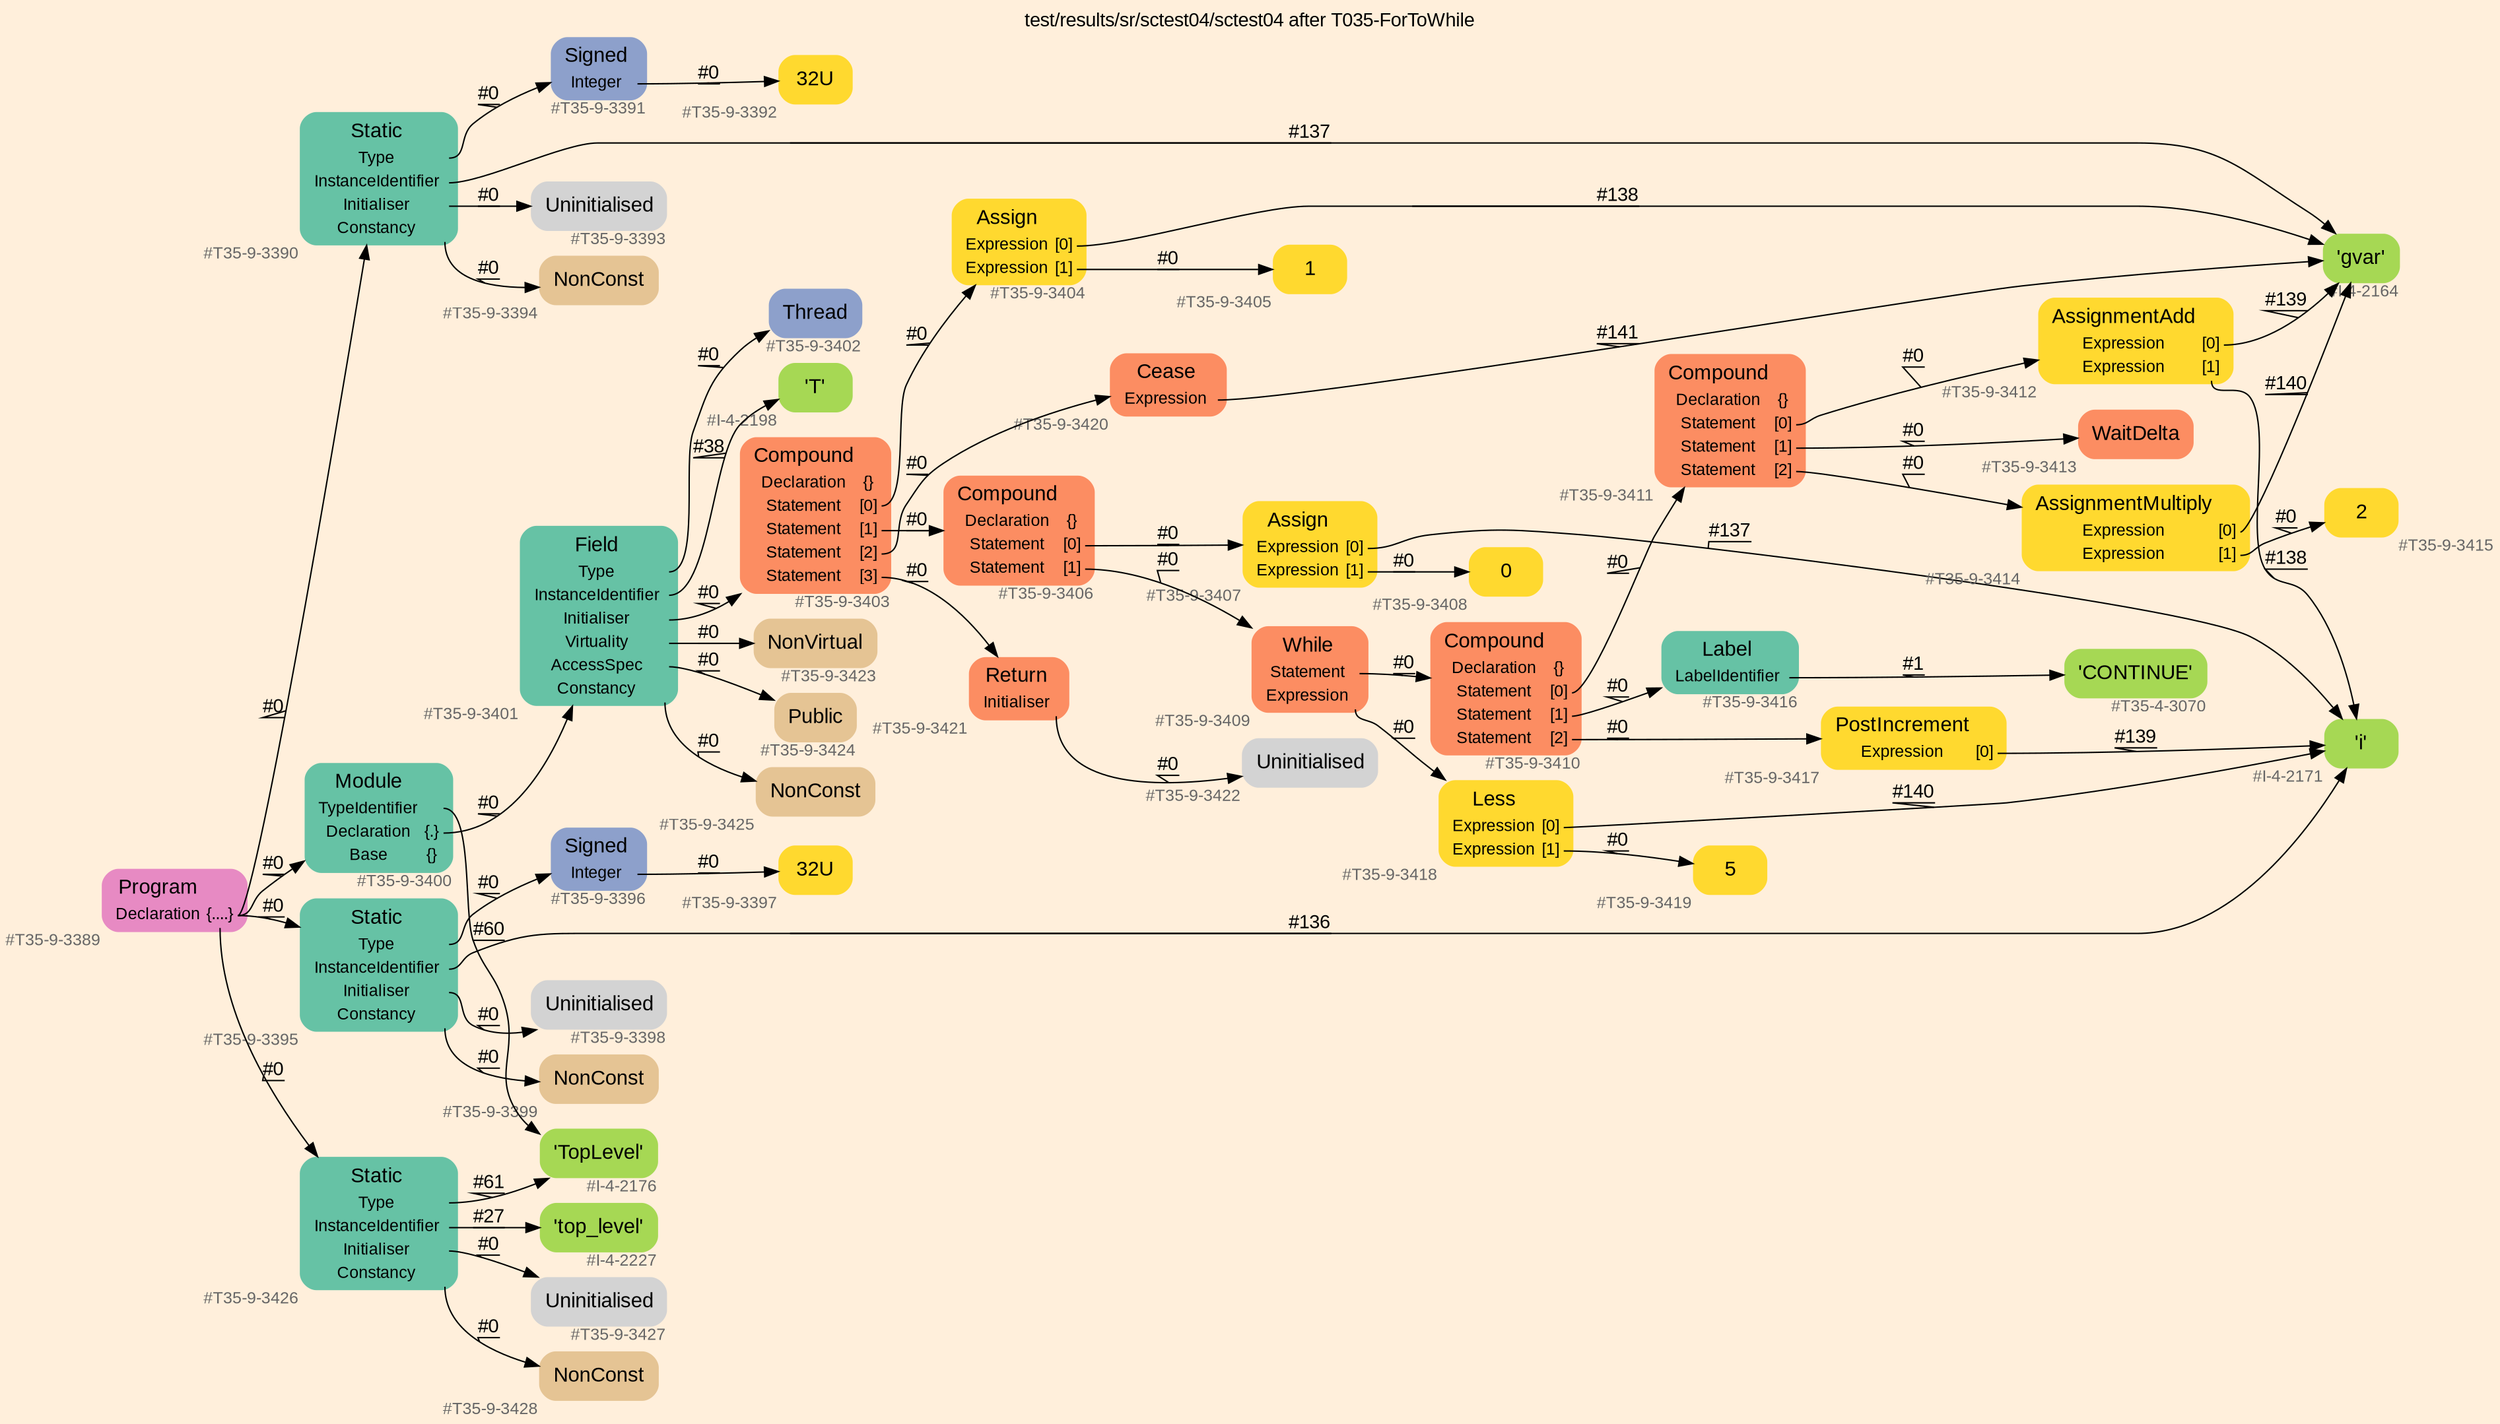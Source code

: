 digraph "test/results/sr/sctest04/sctest04 after T035-ForToWhile" {
label = "test/results/sr/sctest04/sctest04 after T035-ForToWhile"
labelloc = t
graph [
    rankdir = "LR"
    ranksep = 0.3
    bgcolor = antiquewhite1
    color = black
    fontcolor = black
    fontname = "Arial"
];
node [
    fontname = "Arial"
];
edge [
    fontname = "Arial"
];

// -------------------- node figure --------------------
// -------- block #T35-9-3389 ----------
"#T35-9-3389" [
    fillcolor = "/set28/4"
    xlabel = "#T35-9-3389"
    fontsize = "12"
    fontcolor = grey40
    shape = "plaintext"
    label = <<TABLE BORDER="0" CELLBORDER="0" CELLSPACING="0">
     <TR><TD><FONT COLOR="black" POINT-SIZE="15">Program</FONT></TD></TR>
     <TR><TD><FONT COLOR="black" POINT-SIZE="12">Declaration</FONT></TD><TD PORT="port0"><FONT COLOR="black" POINT-SIZE="12">{....}</FONT></TD></TR>
    </TABLE>>
    style = "rounded,filled"
];

// -------- block #T35-9-3390 ----------
"#T35-9-3390" [
    fillcolor = "/set28/1"
    xlabel = "#T35-9-3390"
    fontsize = "12"
    fontcolor = grey40
    shape = "plaintext"
    label = <<TABLE BORDER="0" CELLBORDER="0" CELLSPACING="0">
     <TR><TD><FONT COLOR="black" POINT-SIZE="15">Static</FONT></TD></TR>
     <TR><TD><FONT COLOR="black" POINT-SIZE="12">Type</FONT></TD><TD PORT="port0"></TD></TR>
     <TR><TD><FONT COLOR="black" POINT-SIZE="12">InstanceIdentifier</FONT></TD><TD PORT="port1"></TD></TR>
     <TR><TD><FONT COLOR="black" POINT-SIZE="12">Initialiser</FONT></TD><TD PORT="port2"></TD></TR>
     <TR><TD><FONT COLOR="black" POINT-SIZE="12">Constancy</FONT></TD><TD PORT="port3"></TD></TR>
    </TABLE>>
    style = "rounded,filled"
];

// -------- block #T35-9-3391 ----------
"#T35-9-3391" [
    fillcolor = "/set28/3"
    xlabel = "#T35-9-3391"
    fontsize = "12"
    fontcolor = grey40
    shape = "plaintext"
    label = <<TABLE BORDER="0" CELLBORDER="0" CELLSPACING="0">
     <TR><TD><FONT COLOR="black" POINT-SIZE="15">Signed</FONT></TD></TR>
     <TR><TD><FONT COLOR="black" POINT-SIZE="12">Integer</FONT></TD><TD PORT="port0"></TD></TR>
    </TABLE>>
    style = "rounded,filled"
];

// -------- block #T35-9-3392 ----------
"#T35-9-3392" [
    fillcolor = "/set28/6"
    xlabel = "#T35-9-3392"
    fontsize = "12"
    fontcolor = grey40
    shape = "plaintext"
    label = <<TABLE BORDER="0" CELLBORDER="0" CELLSPACING="0">
     <TR><TD><FONT COLOR="black" POINT-SIZE="15">32U</FONT></TD></TR>
    </TABLE>>
    style = "rounded,filled"
];

// -------- block #I-4-2164 ----------
"#I-4-2164" [
    fillcolor = "/set28/5"
    xlabel = "#I-4-2164"
    fontsize = "12"
    fontcolor = grey40
    shape = "plaintext"
    label = <<TABLE BORDER="0" CELLBORDER="0" CELLSPACING="0">
     <TR><TD><FONT COLOR="black" POINT-SIZE="15">'gvar'</FONT></TD></TR>
    </TABLE>>
    style = "rounded,filled"
];

// -------- block #T35-9-3393 ----------
"#T35-9-3393" [
    xlabel = "#T35-9-3393"
    fontsize = "12"
    fontcolor = grey40
    shape = "plaintext"
    label = <<TABLE BORDER="0" CELLBORDER="0" CELLSPACING="0">
     <TR><TD><FONT COLOR="black" POINT-SIZE="15">Uninitialised</FONT></TD></TR>
    </TABLE>>
    style = "rounded,filled"
];

// -------- block #T35-9-3394 ----------
"#T35-9-3394" [
    fillcolor = "/set28/7"
    xlabel = "#T35-9-3394"
    fontsize = "12"
    fontcolor = grey40
    shape = "plaintext"
    label = <<TABLE BORDER="0" CELLBORDER="0" CELLSPACING="0">
     <TR><TD><FONT COLOR="black" POINT-SIZE="15">NonConst</FONT></TD></TR>
    </TABLE>>
    style = "rounded,filled"
];

// -------- block #T35-9-3395 ----------
"#T35-9-3395" [
    fillcolor = "/set28/1"
    xlabel = "#T35-9-3395"
    fontsize = "12"
    fontcolor = grey40
    shape = "plaintext"
    label = <<TABLE BORDER="0" CELLBORDER="0" CELLSPACING="0">
     <TR><TD><FONT COLOR="black" POINT-SIZE="15">Static</FONT></TD></TR>
     <TR><TD><FONT COLOR="black" POINT-SIZE="12">Type</FONT></TD><TD PORT="port0"></TD></TR>
     <TR><TD><FONT COLOR="black" POINT-SIZE="12">InstanceIdentifier</FONT></TD><TD PORT="port1"></TD></TR>
     <TR><TD><FONT COLOR="black" POINT-SIZE="12">Initialiser</FONT></TD><TD PORT="port2"></TD></TR>
     <TR><TD><FONT COLOR="black" POINT-SIZE="12">Constancy</FONT></TD><TD PORT="port3"></TD></TR>
    </TABLE>>
    style = "rounded,filled"
];

// -------- block #T35-9-3396 ----------
"#T35-9-3396" [
    fillcolor = "/set28/3"
    xlabel = "#T35-9-3396"
    fontsize = "12"
    fontcolor = grey40
    shape = "plaintext"
    label = <<TABLE BORDER="0" CELLBORDER="0" CELLSPACING="0">
     <TR><TD><FONT COLOR="black" POINT-SIZE="15">Signed</FONT></TD></TR>
     <TR><TD><FONT COLOR="black" POINT-SIZE="12">Integer</FONT></TD><TD PORT="port0"></TD></TR>
    </TABLE>>
    style = "rounded,filled"
];

// -------- block #T35-9-3397 ----------
"#T35-9-3397" [
    fillcolor = "/set28/6"
    xlabel = "#T35-9-3397"
    fontsize = "12"
    fontcolor = grey40
    shape = "plaintext"
    label = <<TABLE BORDER="0" CELLBORDER="0" CELLSPACING="0">
     <TR><TD><FONT COLOR="black" POINT-SIZE="15">32U</FONT></TD></TR>
    </TABLE>>
    style = "rounded,filled"
];

// -------- block #I-4-2171 ----------
"#I-4-2171" [
    fillcolor = "/set28/5"
    xlabel = "#I-4-2171"
    fontsize = "12"
    fontcolor = grey40
    shape = "plaintext"
    label = <<TABLE BORDER="0" CELLBORDER="0" CELLSPACING="0">
     <TR><TD><FONT COLOR="black" POINT-SIZE="15">'i'</FONT></TD></TR>
    </TABLE>>
    style = "rounded,filled"
];

// -------- block #T35-9-3398 ----------
"#T35-9-3398" [
    xlabel = "#T35-9-3398"
    fontsize = "12"
    fontcolor = grey40
    shape = "plaintext"
    label = <<TABLE BORDER="0" CELLBORDER="0" CELLSPACING="0">
     <TR><TD><FONT COLOR="black" POINT-SIZE="15">Uninitialised</FONT></TD></TR>
    </TABLE>>
    style = "rounded,filled"
];

// -------- block #T35-9-3399 ----------
"#T35-9-3399" [
    fillcolor = "/set28/7"
    xlabel = "#T35-9-3399"
    fontsize = "12"
    fontcolor = grey40
    shape = "plaintext"
    label = <<TABLE BORDER="0" CELLBORDER="0" CELLSPACING="0">
     <TR><TD><FONT COLOR="black" POINT-SIZE="15">NonConst</FONT></TD></TR>
    </TABLE>>
    style = "rounded,filled"
];

// -------- block #T35-9-3400 ----------
"#T35-9-3400" [
    fillcolor = "/set28/1"
    xlabel = "#T35-9-3400"
    fontsize = "12"
    fontcolor = grey40
    shape = "plaintext"
    label = <<TABLE BORDER="0" CELLBORDER="0" CELLSPACING="0">
     <TR><TD><FONT COLOR="black" POINT-SIZE="15">Module</FONT></TD></TR>
     <TR><TD><FONT COLOR="black" POINT-SIZE="12">TypeIdentifier</FONT></TD><TD PORT="port0"></TD></TR>
     <TR><TD><FONT COLOR="black" POINT-SIZE="12">Declaration</FONT></TD><TD PORT="port1"><FONT COLOR="black" POINT-SIZE="12">{.}</FONT></TD></TR>
     <TR><TD><FONT COLOR="black" POINT-SIZE="12">Base</FONT></TD><TD PORT="port2"><FONT COLOR="black" POINT-SIZE="12">{}</FONT></TD></TR>
    </TABLE>>
    style = "rounded,filled"
];

// -------- block #I-4-2176 ----------
"#I-4-2176" [
    fillcolor = "/set28/5"
    xlabel = "#I-4-2176"
    fontsize = "12"
    fontcolor = grey40
    shape = "plaintext"
    label = <<TABLE BORDER="0" CELLBORDER="0" CELLSPACING="0">
     <TR><TD><FONT COLOR="black" POINT-SIZE="15">'TopLevel'</FONT></TD></TR>
    </TABLE>>
    style = "rounded,filled"
];

// -------- block #T35-9-3401 ----------
"#T35-9-3401" [
    fillcolor = "/set28/1"
    xlabel = "#T35-9-3401"
    fontsize = "12"
    fontcolor = grey40
    shape = "plaintext"
    label = <<TABLE BORDER="0" CELLBORDER="0" CELLSPACING="0">
     <TR><TD><FONT COLOR="black" POINT-SIZE="15">Field</FONT></TD></TR>
     <TR><TD><FONT COLOR="black" POINT-SIZE="12">Type</FONT></TD><TD PORT="port0"></TD></TR>
     <TR><TD><FONT COLOR="black" POINT-SIZE="12">InstanceIdentifier</FONT></TD><TD PORT="port1"></TD></TR>
     <TR><TD><FONT COLOR="black" POINT-SIZE="12">Initialiser</FONT></TD><TD PORT="port2"></TD></TR>
     <TR><TD><FONT COLOR="black" POINT-SIZE="12">Virtuality</FONT></TD><TD PORT="port3"></TD></TR>
     <TR><TD><FONT COLOR="black" POINT-SIZE="12">AccessSpec</FONT></TD><TD PORT="port4"></TD></TR>
     <TR><TD><FONT COLOR="black" POINT-SIZE="12">Constancy</FONT></TD><TD PORT="port5"></TD></TR>
    </TABLE>>
    style = "rounded,filled"
];

// -------- block #T35-9-3402 ----------
"#T35-9-3402" [
    fillcolor = "/set28/3"
    xlabel = "#T35-9-3402"
    fontsize = "12"
    fontcolor = grey40
    shape = "plaintext"
    label = <<TABLE BORDER="0" CELLBORDER="0" CELLSPACING="0">
     <TR><TD><FONT COLOR="black" POINT-SIZE="15">Thread</FONT></TD></TR>
    </TABLE>>
    style = "rounded,filled"
];

// -------- block #I-4-2198 ----------
"#I-4-2198" [
    fillcolor = "/set28/5"
    xlabel = "#I-4-2198"
    fontsize = "12"
    fontcolor = grey40
    shape = "plaintext"
    label = <<TABLE BORDER="0" CELLBORDER="0" CELLSPACING="0">
     <TR><TD><FONT COLOR="black" POINT-SIZE="15">'T'</FONT></TD></TR>
    </TABLE>>
    style = "rounded,filled"
];

// -------- block #T35-9-3403 ----------
"#T35-9-3403" [
    fillcolor = "/set28/2"
    xlabel = "#T35-9-3403"
    fontsize = "12"
    fontcolor = grey40
    shape = "plaintext"
    label = <<TABLE BORDER="0" CELLBORDER="0" CELLSPACING="0">
     <TR><TD><FONT COLOR="black" POINT-SIZE="15">Compound</FONT></TD></TR>
     <TR><TD><FONT COLOR="black" POINT-SIZE="12">Declaration</FONT></TD><TD PORT="port0"><FONT COLOR="black" POINT-SIZE="12">{}</FONT></TD></TR>
     <TR><TD><FONT COLOR="black" POINT-SIZE="12">Statement</FONT></TD><TD PORT="port1"><FONT COLOR="black" POINT-SIZE="12">[0]</FONT></TD></TR>
     <TR><TD><FONT COLOR="black" POINT-SIZE="12">Statement</FONT></TD><TD PORT="port2"><FONT COLOR="black" POINT-SIZE="12">[1]</FONT></TD></TR>
     <TR><TD><FONT COLOR="black" POINT-SIZE="12">Statement</FONT></TD><TD PORT="port3"><FONT COLOR="black" POINT-SIZE="12">[2]</FONT></TD></TR>
     <TR><TD><FONT COLOR="black" POINT-SIZE="12">Statement</FONT></TD><TD PORT="port4"><FONT COLOR="black" POINT-SIZE="12">[3]</FONT></TD></TR>
    </TABLE>>
    style = "rounded,filled"
];

// -------- block #T35-9-3404 ----------
"#T35-9-3404" [
    fillcolor = "/set28/6"
    xlabel = "#T35-9-3404"
    fontsize = "12"
    fontcolor = grey40
    shape = "plaintext"
    label = <<TABLE BORDER="0" CELLBORDER="0" CELLSPACING="0">
     <TR><TD><FONT COLOR="black" POINT-SIZE="15">Assign</FONT></TD></TR>
     <TR><TD><FONT COLOR="black" POINT-SIZE="12">Expression</FONT></TD><TD PORT="port0"><FONT COLOR="black" POINT-SIZE="12">[0]</FONT></TD></TR>
     <TR><TD><FONT COLOR="black" POINT-SIZE="12">Expression</FONT></TD><TD PORT="port1"><FONT COLOR="black" POINT-SIZE="12">[1]</FONT></TD></TR>
    </TABLE>>
    style = "rounded,filled"
];

// -------- block #T35-9-3405 ----------
"#T35-9-3405" [
    fillcolor = "/set28/6"
    xlabel = "#T35-9-3405"
    fontsize = "12"
    fontcolor = grey40
    shape = "plaintext"
    label = <<TABLE BORDER="0" CELLBORDER="0" CELLSPACING="0">
     <TR><TD><FONT COLOR="black" POINT-SIZE="15">1</FONT></TD></TR>
    </TABLE>>
    style = "rounded,filled"
];

// -------- block #T35-9-3406 ----------
"#T35-9-3406" [
    fillcolor = "/set28/2"
    xlabel = "#T35-9-3406"
    fontsize = "12"
    fontcolor = grey40
    shape = "plaintext"
    label = <<TABLE BORDER="0" CELLBORDER="0" CELLSPACING="0">
     <TR><TD><FONT COLOR="black" POINT-SIZE="15">Compound</FONT></TD></TR>
     <TR><TD><FONT COLOR="black" POINT-SIZE="12">Declaration</FONT></TD><TD PORT="port0"><FONT COLOR="black" POINT-SIZE="12">{}</FONT></TD></TR>
     <TR><TD><FONT COLOR="black" POINT-SIZE="12">Statement</FONT></TD><TD PORT="port1"><FONT COLOR="black" POINT-SIZE="12">[0]</FONT></TD></TR>
     <TR><TD><FONT COLOR="black" POINT-SIZE="12">Statement</FONT></TD><TD PORT="port2"><FONT COLOR="black" POINT-SIZE="12">[1]</FONT></TD></TR>
    </TABLE>>
    style = "rounded,filled"
];

// -------- block #T35-9-3407 ----------
"#T35-9-3407" [
    fillcolor = "/set28/6"
    xlabel = "#T35-9-3407"
    fontsize = "12"
    fontcolor = grey40
    shape = "plaintext"
    label = <<TABLE BORDER="0" CELLBORDER="0" CELLSPACING="0">
     <TR><TD><FONT COLOR="black" POINT-SIZE="15">Assign</FONT></TD></TR>
     <TR><TD><FONT COLOR="black" POINT-SIZE="12">Expression</FONT></TD><TD PORT="port0"><FONT COLOR="black" POINT-SIZE="12">[0]</FONT></TD></TR>
     <TR><TD><FONT COLOR="black" POINT-SIZE="12">Expression</FONT></TD><TD PORT="port1"><FONT COLOR="black" POINT-SIZE="12">[1]</FONT></TD></TR>
    </TABLE>>
    style = "rounded,filled"
];

// -------- block #T35-9-3408 ----------
"#T35-9-3408" [
    fillcolor = "/set28/6"
    xlabel = "#T35-9-3408"
    fontsize = "12"
    fontcolor = grey40
    shape = "plaintext"
    label = <<TABLE BORDER="0" CELLBORDER="0" CELLSPACING="0">
     <TR><TD><FONT COLOR="black" POINT-SIZE="15">0</FONT></TD></TR>
    </TABLE>>
    style = "rounded,filled"
];

// -------- block #T35-9-3409 ----------
"#T35-9-3409" [
    fillcolor = "/set28/2"
    xlabel = "#T35-9-3409"
    fontsize = "12"
    fontcolor = grey40
    shape = "plaintext"
    label = <<TABLE BORDER="0" CELLBORDER="0" CELLSPACING="0">
     <TR><TD><FONT COLOR="black" POINT-SIZE="15">While</FONT></TD></TR>
     <TR><TD><FONT COLOR="black" POINT-SIZE="12">Statement</FONT></TD><TD PORT="port0"></TD></TR>
     <TR><TD><FONT COLOR="black" POINT-SIZE="12">Expression</FONT></TD><TD PORT="port1"></TD></TR>
    </TABLE>>
    style = "rounded,filled"
];

// -------- block #T35-9-3410 ----------
"#T35-9-3410" [
    fillcolor = "/set28/2"
    xlabel = "#T35-9-3410"
    fontsize = "12"
    fontcolor = grey40
    shape = "plaintext"
    label = <<TABLE BORDER="0" CELLBORDER="0" CELLSPACING="0">
     <TR><TD><FONT COLOR="black" POINT-SIZE="15">Compound</FONT></TD></TR>
     <TR><TD><FONT COLOR="black" POINT-SIZE="12">Declaration</FONT></TD><TD PORT="port0"><FONT COLOR="black" POINT-SIZE="12">{}</FONT></TD></TR>
     <TR><TD><FONT COLOR="black" POINT-SIZE="12">Statement</FONT></TD><TD PORT="port1"><FONT COLOR="black" POINT-SIZE="12">[0]</FONT></TD></TR>
     <TR><TD><FONT COLOR="black" POINT-SIZE="12">Statement</FONT></TD><TD PORT="port2"><FONT COLOR="black" POINT-SIZE="12">[1]</FONT></TD></TR>
     <TR><TD><FONT COLOR="black" POINT-SIZE="12">Statement</FONT></TD><TD PORT="port3"><FONT COLOR="black" POINT-SIZE="12">[2]</FONT></TD></TR>
    </TABLE>>
    style = "rounded,filled"
];

// -------- block #T35-9-3411 ----------
"#T35-9-3411" [
    fillcolor = "/set28/2"
    xlabel = "#T35-9-3411"
    fontsize = "12"
    fontcolor = grey40
    shape = "plaintext"
    label = <<TABLE BORDER="0" CELLBORDER="0" CELLSPACING="0">
     <TR><TD><FONT COLOR="black" POINT-SIZE="15">Compound</FONT></TD></TR>
     <TR><TD><FONT COLOR="black" POINT-SIZE="12">Declaration</FONT></TD><TD PORT="port0"><FONT COLOR="black" POINT-SIZE="12">{}</FONT></TD></TR>
     <TR><TD><FONT COLOR="black" POINT-SIZE="12">Statement</FONT></TD><TD PORT="port1"><FONT COLOR="black" POINT-SIZE="12">[0]</FONT></TD></TR>
     <TR><TD><FONT COLOR="black" POINT-SIZE="12">Statement</FONT></TD><TD PORT="port2"><FONT COLOR="black" POINT-SIZE="12">[1]</FONT></TD></TR>
     <TR><TD><FONT COLOR="black" POINT-SIZE="12">Statement</FONT></TD><TD PORT="port3"><FONT COLOR="black" POINT-SIZE="12">[2]</FONT></TD></TR>
    </TABLE>>
    style = "rounded,filled"
];

// -------- block #T35-9-3412 ----------
"#T35-9-3412" [
    fillcolor = "/set28/6"
    xlabel = "#T35-9-3412"
    fontsize = "12"
    fontcolor = grey40
    shape = "plaintext"
    label = <<TABLE BORDER="0" CELLBORDER="0" CELLSPACING="0">
     <TR><TD><FONT COLOR="black" POINT-SIZE="15">AssignmentAdd</FONT></TD></TR>
     <TR><TD><FONT COLOR="black" POINT-SIZE="12">Expression</FONT></TD><TD PORT="port0"><FONT COLOR="black" POINT-SIZE="12">[0]</FONT></TD></TR>
     <TR><TD><FONT COLOR="black" POINT-SIZE="12">Expression</FONT></TD><TD PORT="port1"><FONT COLOR="black" POINT-SIZE="12">[1]</FONT></TD></TR>
    </TABLE>>
    style = "rounded,filled"
];

// -------- block #T35-9-3413 ----------
"#T35-9-3413" [
    fillcolor = "/set28/2"
    xlabel = "#T35-9-3413"
    fontsize = "12"
    fontcolor = grey40
    shape = "plaintext"
    label = <<TABLE BORDER="0" CELLBORDER="0" CELLSPACING="0">
     <TR><TD><FONT COLOR="black" POINT-SIZE="15">WaitDelta</FONT></TD></TR>
    </TABLE>>
    style = "rounded,filled"
];

// -------- block #T35-9-3414 ----------
"#T35-9-3414" [
    fillcolor = "/set28/6"
    xlabel = "#T35-9-3414"
    fontsize = "12"
    fontcolor = grey40
    shape = "plaintext"
    label = <<TABLE BORDER="0" CELLBORDER="0" CELLSPACING="0">
     <TR><TD><FONT COLOR="black" POINT-SIZE="15">AssignmentMultiply</FONT></TD></TR>
     <TR><TD><FONT COLOR="black" POINT-SIZE="12">Expression</FONT></TD><TD PORT="port0"><FONT COLOR="black" POINT-SIZE="12">[0]</FONT></TD></TR>
     <TR><TD><FONT COLOR="black" POINT-SIZE="12">Expression</FONT></TD><TD PORT="port1"><FONT COLOR="black" POINT-SIZE="12">[1]</FONT></TD></TR>
    </TABLE>>
    style = "rounded,filled"
];

// -------- block #T35-9-3415 ----------
"#T35-9-3415" [
    fillcolor = "/set28/6"
    xlabel = "#T35-9-3415"
    fontsize = "12"
    fontcolor = grey40
    shape = "plaintext"
    label = <<TABLE BORDER="0" CELLBORDER="0" CELLSPACING="0">
     <TR><TD><FONT COLOR="black" POINT-SIZE="15">2</FONT></TD></TR>
    </TABLE>>
    style = "rounded,filled"
];

// -------- block #T35-9-3416 ----------
"#T35-9-3416" [
    fillcolor = "/set28/1"
    xlabel = "#T35-9-3416"
    fontsize = "12"
    fontcolor = grey40
    shape = "plaintext"
    label = <<TABLE BORDER="0" CELLBORDER="0" CELLSPACING="0">
     <TR><TD><FONT COLOR="black" POINT-SIZE="15">Label</FONT></TD></TR>
     <TR><TD><FONT COLOR="black" POINT-SIZE="12">LabelIdentifier</FONT></TD><TD PORT="port0"></TD></TR>
    </TABLE>>
    style = "rounded,filled"
];

// -------- block #T35-4-3070 ----------
"#T35-4-3070" [
    fillcolor = "/set28/5"
    xlabel = "#T35-4-3070"
    fontsize = "12"
    fontcolor = grey40
    shape = "plaintext"
    label = <<TABLE BORDER="0" CELLBORDER="0" CELLSPACING="0">
     <TR><TD><FONT COLOR="black" POINT-SIZE="15">'CONTINUE'</FONT></TD></TR>
    </TABLE>>
    style = "rounded,filled"
];

// -------- block #T35-9-3417 ----------
"#T35-9-3417" [
    fillcolor = "/set28/6"
    xlabel = "#T35-9-3417"
    fontsize = "12"
    fontcolor = grey40
    shape = "plaintext"
    label = <<TABLE BORDER="0" CELLBORDER="0" CELLSPACING="0">
     <TR><TD><FONT COLOR="black" POINT-SIZE="15">PostIncrement</FONT></TD></TR>
     <TR><TD><FONT COLOR="black" POINT-SIZE="12">Expression</FONT></TD><TD PORT="port0"><FONT COLOR="black" POINT-SIZE="12">[0]</FONT></TD></TR>
    </TABLE>>
    style = "rounded,filled"
];

// -------- block #T35-9-3418 ----------
"#T35-9-3418" [
    fillcolor = "/set28/6"
    xlabel = "#T35-9-3418"
    fontsize = "12"
    fontcolor = grey40
    shape = "plaintext"
    label = <<TABLE BORDER="0" CELLBORDER="0" CELLSPACING="0">
     <TR><TD><FONT COLOR="black" POINT-SIZE="15">Less</FONT></TD></TR>
     <TR><TD><FONT COLOR="black" POINT-SIZE="12">Expression</FONT></TD><TD PORT="port0"><FONT COLOR="black" POINT-SIZE="12">[0]</FONT></TD></TR>
     <TR><TD><FONT COLOR="black" POINT-SIZE="12">Expression</FONT></TD><TD PORT="port1"><FONT COLOR="black" POINT-SIZE="12">[1]</FONT></TD></TR>
    </TABLE>>
    style = "rounded,filled"
];

// -------- block #T35-9-3419 ----------
"#T35-9-3419" [
    fillcolor = "/set28/6"
    xlabel = "#T35-9-3419"
    fontsize = "12"
    fontcolor = grey40
    shape = "plaintext"
    label = <<TABLE BORDER="0" CELLBORDER="0" CELLSPACING="0">
     <TR><TD><FONT COLOR="black" POINT-SIZE="15">5</FONT></TD></TR>
    </TABLE>>
    style = "rounded,filled"
];

// -------- block #T35-9-3420 ----------
"#T35-9-3420" [
    fillcolor = "/set28/2"
    xlabel = "#T35-9-3420"
    fontsize = "12"
    fontcolor = grey40
    shape = "plaintext"
    label = <<TABLE BORDER="0" CELLBORDER="0" CELLSPACING="0">
     <TR><TD><FONT COLOR="black" POINT-SIZE="15">Cease</FONT></TD></TR>
     <TR><TD><FONT COLOR="black" POINT-SIZE="12">Expression</FONT></TD><TD PORT="port0"></TD></TR>
    </TABLE>>
    style = "rounded,filled"
];

// -------- block #T35-9-3421 ----------
"#T35-9-3421" [
    fillcolor = "/set28/2"
    xlabel = "#T35-9-3421"
    fontsize = "12"
    fontcolor = grey40
    shape = "plaintext"
    label = <<TABLE BORDER="0" CELLBORDER="0" CELLSPACING="0">
     <TR><TD><FONT COLOR="black" POINT-SIZE="15">Return</FONT></TD></TR>
     <TR><TD><FONT COLOR="black" POINT-SIZE="12">Initialiser</FONT></TD><TD PORT="port0"></TD></TR>
    </TABLE>>
    style = "rounded,filled"
];

// -------- block #T35-9-3422 ----------
"#T35-9-3422" [
    xlabel = "#T35-9-3422"
    fontsize = "12"
    fontcolor = grey40
    shape = "plaintext"
    label = <<TABLE BORDER="0" CELLBORDER="0" CELLSPACING="0">
     <TR><TD><FONT COLOR="black" POINT-SIZE="15">Uninitialised</FONT></TD></TR>
    </TABLE>>
    style = "rounded,filled"
];

// -------- block #T35-9-3423 ----------
"#T35-9-3423" [
    fillcolor = "/set28/7"
    xlabel = "#T35-9-3423"
    fontsize = "12"
    fontcolor = grey40
    shape = "plaintext"
    label = <<TABLE BORDER="0" CELLBORDER="0" CELLSPACING="0">
     <TR><TD><FONT COLOR="black" POINT-SIZE="15">NonVirtual</FONT></TD></TR>
    </TABLE>>
    style = "rounded,filled"
];

// -------- block #T35-9-3424 ----------
"#T35-9-3424" [
    fillcolor = "/set28/7"
    xlabel = "#T35-9-3424"
    fontsize = "12"
    fontcolor = grey40
    shape = "plaintext"
    label = <<TABLE BORDER="0" CELLBORDER="0" CELLSPACING="0">
     <TR><TD><FONT COLOR="black" POINT-SIZE="15">Public</FONT></TD></TR>
    </TABLE>>
    style = "rounded,filled"
];

// -------- block #T35-9-3425 ----------
"#T35-9-3425" [
    fillcolor = "/set28/7"
    xlabel = "#T35-9-3425"
    fontsize = "12"
    fontcolor = grey40
    shape = "plaintext"
    label = <<TABLE BORDER="0" CELLBORDER="0" CELLSPACING="0">
     <TR><TD><FONT COLOR="black" POINT-SIZE="15">NonConst</FONT></TD></TR>
    </TABLE>>
    style = "rounded,filled"
];

// -------- block #T35-9-3426 ----------
"#T35-9-3426" [
    fillcolor = "/set28/1"
    xlabel = "#T35-9-3426"
    fontsize = "12"
    fontcolor = grey40
    shape = "plaintext"
    label = <<TABLE BORDER="0" CELLBORDER="0" CELLSPACING="0">
     <TR><TD><FONT COLOR="black" POINT-SIZE="15">Static</FONT></TD></TR>
     <TR><TD><FONT COLOR="black" POINT-SIZE="12">Type</FONT></TD><TD PORT="port0"></TD></TR>
     <TR><TD><FONT COLOR="black" POINT-SIZE="12">InstanceIdentifier</FONT></TD><TD PORT="port1"></TD></TR>
     <TR><TD><FONT COLOR="black" POINT-SIZE="12">Initialiser</FONT></TD><TD PORT="port2"></TD></TR>
     <TR><TD><FONT COLOR="black" POINT-SIZE="12">Constancy</FONT></TD><TD PORT="port3"></TD></TR>
    </TABLE>>
    style = "rounded,filled"
];

// -------- block #I-4-2227 ----------
"#I-4-2227" [
    fillcolor = "/set28/5"
    xlabel = "#I-4-2227"
    fontsize = "12"
    fontcolor = grey40
    shape = "plaintext"
    label = <<TABLE BORDER="0" CELLBORDER="0" CELLSPACING="0">
     <TR><TD><FONT COLOR="black" POINT-SIZE="15">'top_level'</FONT></TD></TR>
    </TABLE>>
    style = "rounded,filled"
];

// -------- block #T35-9-3427 ----------
"#T35-9-3427" [
    xlabel = "#T35-9-3427"
    fontsize = "12"
    fontcolor = grey40
    shape = "plaintext"
    label = <<TABLE BORDER="0" CELLBORDER="0" CELLSPACING="0">
     <TR><TD><FONT COLOR="black" POINT-SIZE="15">Uninitialised</FONT></TD></TR>
    </TABLE>>
    style = "rounded,filled"
];

// -------- block #T35-9-3428 ----------
"#T35-9-3428" [
    fillcolor = "/set28/7"
    xlabel = "#T35-9-3428"
    fontsize = "12"
    fontcolor = grey40
    shape = "plaintext"
    label = <<TABLE BORDER="0" CELLBORDER="0" CELLSPACING="0">
     <TR><TD><FONT COLOR="black" POINT-SIZE="15">NonConst</FONT></TD></TR>
    </TABLE>>
    style = "rounded,filled"
];

"#T35-9-3389":port0 -> "#T35-9-3390" [
    label = "#0"
    decorate = true
    color = black
    fontcolor = black
];

"#T35-9-3389":port0 -> "#T35-9-3395" [
    label = "#0"
    decorate = true
    color = black
    fontcolor = black
];

"#T35-9-3389":port0 -> "#T35-9-3400" [
    label = "#0"
    decorate = true
    color = black
    fontcolor = black
];

"#T35-9-3389":port0 -> "#T35-9-3426" [
    label = "#0"
    decorate = true
    color = black
    fontcolor = black
];

"#T35-9-3390":port0 -> "#T35-9-3391" [
    label = "#0"
    decorate = true
    color = black
    fontcolor = black
];

"#T35-9-3390":port1 -> "#I-4-2164" [
    label = "#137"
    decorate = true
    color = black
    fontcolor = black
];

"#T35-9-3390":port2 -> "#T35-9-3393" [
    label = "#0"
    decorate = true
    color = black
    fontcolor = black
];

"#T35-9-3390":port3 -> "#T35-9-3394" [
    label = "#0"
    decorate = true
    color = black
    fontcolor = black
];

"#T35-9-3391":port0 -> "#T35-9-3392" [
    label = "#0"
    decorate = true
    color = black
    fontcolor = black
];

"#T35-9-3395":port0 -> "#T35-9-3396" [
    label = "#0"
    decorate = true
    color = black
    fontcolor = black
];

"#T35-9-3395":port1 -> "#I-4-2171" [
    label = "#136"
    decorate = true
    color = black
    fontcolor = black
];

"#T35-9-3395":port2 -> "#T35-9-3398" [
    label = "#0"
    decorate = true
    color = black
    fontcolor = black
];

"#T35-9-3395":port3 -> "#T35-9-3399" [
    label = "#0"
    decorate = true
    color = black
    fontcolor = black
];

"#T35-9-3396":port0 -> "#T35-9-3397" [
    label = "#0"
    decorate = true
    color = black
    fontcolor = black
];

"#T35-9-3400":port0 -> "#I-4-2176" [
    label = "#60"
    decorate = true
    color = black
    fontcolor = black
];

"#T35-9-3400":port1 -> "#T35-9-3401" [
    label = "#0"
    decorate = true
    color = black
    fontcolor = black
];

"#T35-9-3401":port0 -> "#T35-9-3402" [
    label = "#0"
    decorate = true
    color = black
    fontcolor = black
];

"#T35-9-3401":port1 -> "#I-4-2198" [
    label = "#38"
    decorate = true
    color = black
    fontcolor = black
];

"#T35-9-3401":port2 -> "#T35-9-3403" [
    label = "#0"
    decorate = true
    color = black
    fontcolor = black
];

"#T35-9-3401":port3 -> "#T35-9-3423" [
    label = "#0"
    decorate = true
    color = black
    fontcolor = black
];

"#T35-9-3401":port4 -> "#T35-9-3424" [
    label = "#0"
    decorate = true
    color = black
    fontcolor = black
];

"#T35-9-3401":port5 -> "#T35-9-3425" [
    label = "#0"
    decorate = true
    color = black
    fontcolor = black
];

"#T35-9-3403":port1 -> "#T35-9-3404" [
    label = "#0"
    decorate = true
    color = black
    fontcolor = black
];

"#T35-9-3403":port2 -> "#T35-9-3406" [
    label = "#0"
    decorate = true
    color = black
    fontcolor = black
];

"#T35-9-3403":port3 -> "#T35-9-3420" [
    label = "#0"
    decorate = true
    color = black
    fontcolor = black
];

"#T35-9-3403":port4 -> "#T35-9-3421" [
    label = "#0"
    decorate = true
    color = black
    fontcolor = black
];

"#T35-9-3404":port0 -> "#I-4-2164" [
    label = "#138"
    decorate = true
    color = black
    fontcolor = black
];

"#T35-9-3404":port1 -> "#T35-9-3405" [
    label = "#0"
    decorate = true
    color = black
    fontcolor = black
];

"#T35-9-3406":port1 -> "#T35-9-3407" [
    label = "#0"
    decorate = true
    color = black
    fontcolor = black
];

"#T35-9-3406":port2 -> "#T35-9-3409" [
    label = "#0"
    decorate = true
    color = black
    fontcolor = black
];

"#T35-9-3407":port0 -> "#I-4-2171" [
    label = "#137"
    decorate = true
    color = black
    fontcolor = black
];

"#T35-9-3407":port1 -> "#T35-9-3408" [
    label = "#0"
    decorate = true
    color = black
    fontcolor = black
];

"#T35-9-3409":port0 -> "#T35-9-3410" [
    label = "#0"
    decorate = true
    color = black
    fontcolor = black
];

"#T35-9-3409":port1 -> "#T35-9-3418" [
    label = "#0"
    decorate = true
    color = black
    fontcolor = black
];

"#T35-9-3410":port1 -> "#T35-9-3411" [
    label = "#0"
    decorate = true
    color = black
    fontcolor = black
];

"#T35-9-3410":port2 -> "#T35-9-3416" [
    label = "#0"
    decorate = true
    color = black
    fontcolor = black
];

"#T35-9-3410":port3 -> "#T35-9-3417" [
    label = "#0"
    decorate = true
    color = black
    fontcolor = black
];

"#T35-9-3411":port1 -> "#T35-9-3412" [
    label = "#0"
    decorate = true
    color = black
    fontcolor = black
];

"#T35-9-3411":port2 -> "#T35-9-3413" [
    label = "#0"
    decorate = true
    color = black
    fontcolor = black
];

"#T35-9-3411":port3 -> "#T35-9-3414" [
    label = "#0"
    decorate = true
    color = black
    fontcolor = black
];

"#T35-9-3412":port0 -> "#I-4-2164" [
    label = "#139"
    decorate = true
    color = black
    fontcolor = black
];

"#T35-9-3412":port1 -> "#I-4-2171" [
    label = "#138"
    decorate = true
    color = black
    fontcolor = black
];

"#T35-9-3414":port0 -> "#I-4-2164" [
    label = "#140"
    decorate = true
    color = black
    fontcolor = black
];

"#T35-9-3414":port1 -> "#T35-9-3415" [
    label = "#0"
    decorate = true
    color = black
    fontcolor = black
];

"#T35-9-3416":port0 -> "#T35-4-3070" [
    label = "#1"
    decorate = true
    color = black
    fontcolor = black
];

"#T35-9-3417":port0 -> "#I-4-2171" [
    label = "#139"
    decorate = true
    color = black
    fontcolor = black
];

"#T35-9-3418":port0 -> "#I-4-2171" [
    label = "#140"
    decorate = true
    color = black
    fontcolor = black
];

"#T35-9-3418":port1 -> "#T35-9-3419" [
    label = "#0"
    decorate = true
    color = black
    fontcolor = black
];

"#T35-9-3420":port0 -> "#I-4-2164" [
    label = "#141"
    decorate = true
    color = black
    fontcolor = black
];

"#T35-9-3421":port0 -> "#T35-9-3422" [
    label = "#0"
    decorate = true
    color = black
    fontcolor = black
];

"#T35-9-3426":port0 -> "#I-4-2176" [
    label = "#61"
    decorate = true
    color = black
    fontcolor = black
];

"#T35-9-3426":port1 -> "#I-4-2227" [
    label = "#27"
    decorate = true
    color = black
    fontcolor = black
];

"#T35-9-3426":port2 -> "#T35-9-3427" [
    label = "#0"
    decorate = true
    color = black
    fontcolor = black
];

"#T35-9-3426":port3 -> "#T35-9-3428" [
    label = "#0"
    decorate = true
    color = black
    fontcolor = black
];


}

